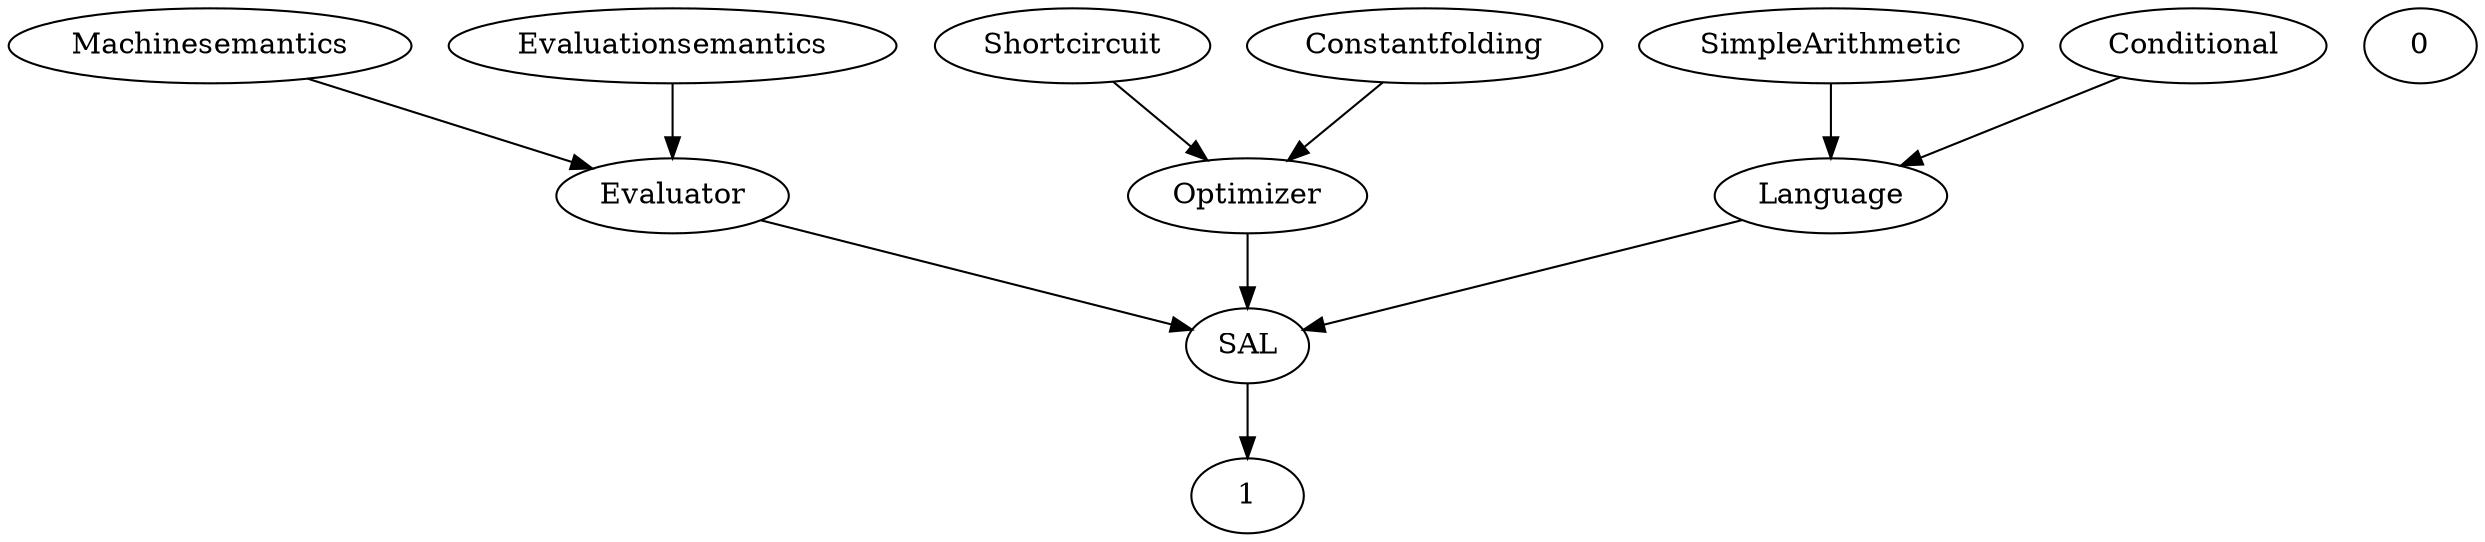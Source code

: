 digraph G {
  Language;
  Evaluator;
  Optimizer;
  Shortcircuit;
  Machinesemantics;
  Evaluationsemantics;
  SAL;
  0;
  SimpleArithmetic;
  Constantfolding;
  1;
  Conditional;
  Machinesemantics -> Evaluator;
  SAL -> 1;
  Optimizer -> SAL;
  Evaluationsemantics -> Evaluator;
  Language -> SAL;
  Evaluator -> SAL;
  Conditional -> Language;
  Constantfolding -> Optimizer;
  SimpleArithmetic -> Language;
  Shortcircuit -> Optimizer;
}
